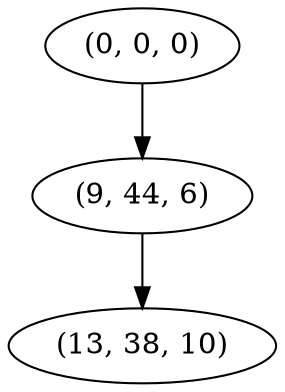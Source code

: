 digraph tree {
    "(0, 0, 0)";
    "(9, 44, 6)";
    "(13, 38, 10)";
    "(0, 0, 0)" -> "(9, 44, 6)";
    "(9, 44, 6)" -> "(13, 38, 10)";
}
